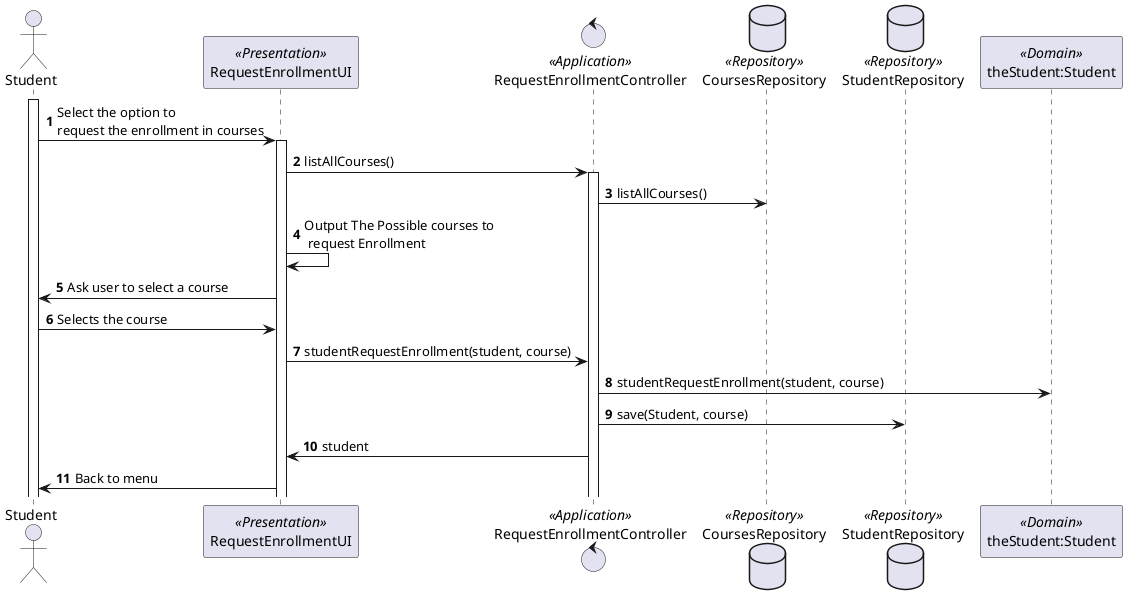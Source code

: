 @startuml
'https://plantuml.com/sequence-diagram

autonumber

actor Student as Actor
activate Actor
participant RequestEnrollmentUI as UI <<Presentation>>
control RequestEnrollmentController as Controller <<Application>>
database CoursesRepository as CoursesRepository <<Repository>>
database StudentRepository as StudentRepository <<Repository>>
participant "theStudent:Student" as Student <<Domain>>

Actor -> UI: Select the option to \nrequest the enrollment in courses
activate UI
UI -> Controller: listAllCourses()
activate Controller
Controller -> CoursesRepository: listAllCourses()
UI -> UI: Output The Possible courses to \n request Enrollment
Actor <- UI: Ask user to select a course
Actor -> UI: Selects the course
UI -> Controller: studentRequestEnrollment(student, course)
Controller -> Student: studentRequestEnrollment(student, course)
Controller -> StudentRepository: save(Student, course)
UI <- Controller: student
Actor <- UI: Back to menu


@enduml